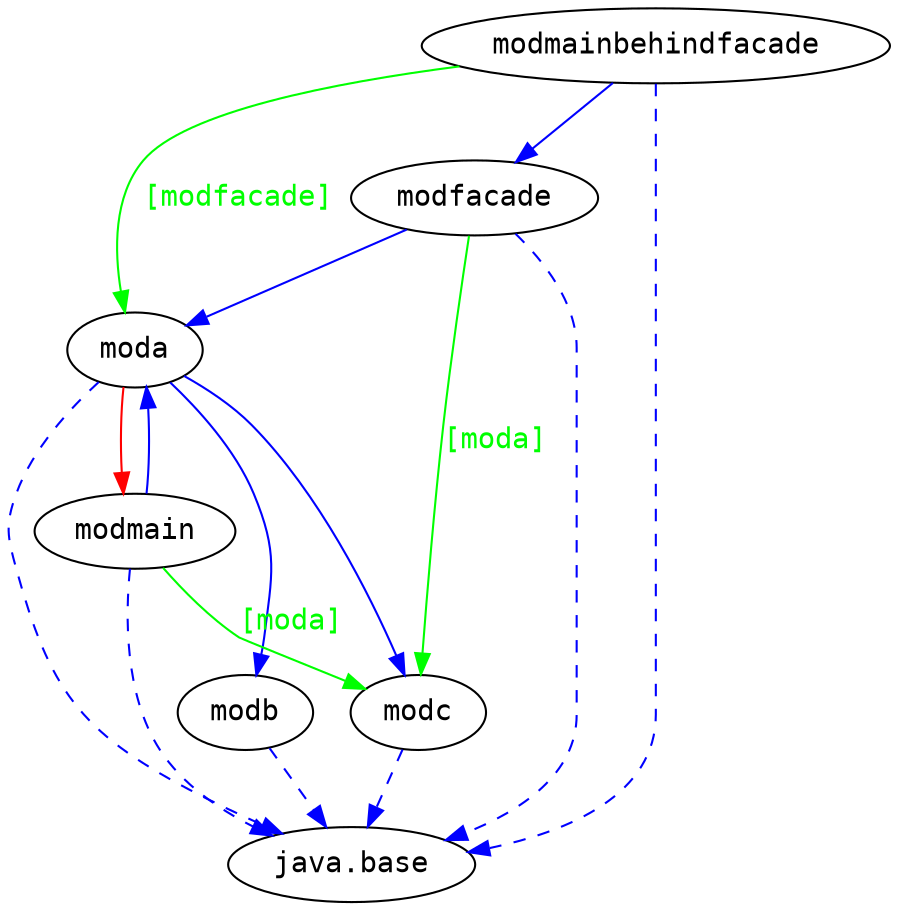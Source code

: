# Created by depvis.JigsawDepVisualizer on Fri Dec 30 11:18:15 CET 2016
digraph Java9_Dependency_Visualizer {
moda[fontname="Consolas",shape="ellipse",label="moda"];
modb[fontname="Consolas",shape="ellipse",label="modb"];
modc[fontname="Consolas",shape="ellipse",label="modc"];
java_base[fontname="Consolas",shape="ellipse",label="java.base"];
modmain[fontname="Consolas",shape="ellipse",label="modmain"];
modmainbehindfacade[fontname="Consolas",shape="ellipse",label="modmainbehindfacade"];
modfacade[fontname="Consolas",shape="ellipse",label="modfacade"];
moda -> modb[color="#0000ff",fontname="Consolas",fontcolor="#0000ff",weight="8"]
moda -> modc[color="#0000ff",fontname="Consolas",fontcolor="#0000ff",weight="8"]
moda -> java_base[color="#0000ff",fontname="Consolas",fontcolor="#0000ff",style="dashed",weight="16"]
moda -> modmain[fontname="Consolas",fontcolor="#ff0000",color="#ff0000",weight="2"]
modmain -> moda[color="#0000ff",fontname="Consolas",fontcolor="#0000ff",weight="8"]
modmain -> java_base[color="#0000ff",fontname="Consolas",fontcolor="#0000ff",style="dashed",weight="16"]
modmain -> modc[color="#00ff00",fontname="Consolas",fontcolor="#00ff00",weight="4",label="[moda]"]
modb -> java_base[color="#0000ff",fontname="Consolas",fontcolor="#0000ff",style="dashed",weight="16"]
modmainbehindfacade -> modfacade[color="#0000ff",fontname="Consolas",fontcolor="#0000ff",weight="8"]
modmainbehindfacade -> java_base[color="#0000ff",fontname="Consolas",fontcolor="#0000ff",style="dashed",weight="16"]
modmainbehindfacade -> moda[color="#00ff00",fontname="Consolas",fontcolor="#00ff00",weight="4",label="[modfacade]"]
modc -> java_base[color="#0000ff",fontname="Consolas",fontcolor="#0000ff",style="dashed",weight="16"]
modfacade -> moda[color="#0000ff",fontname="Consolas",fontcolor="#0000ff",weight="8"]
modfacade -> java_base[color="#0000ff",fontname="Consolas",fontcolor="#0000ff",style="dashed",weight="16"]
modfacade -> modc[color="#00ff00",fontname="Consolas",fontcolor="#00ff00",weight="4",label="[moda]"]
}
